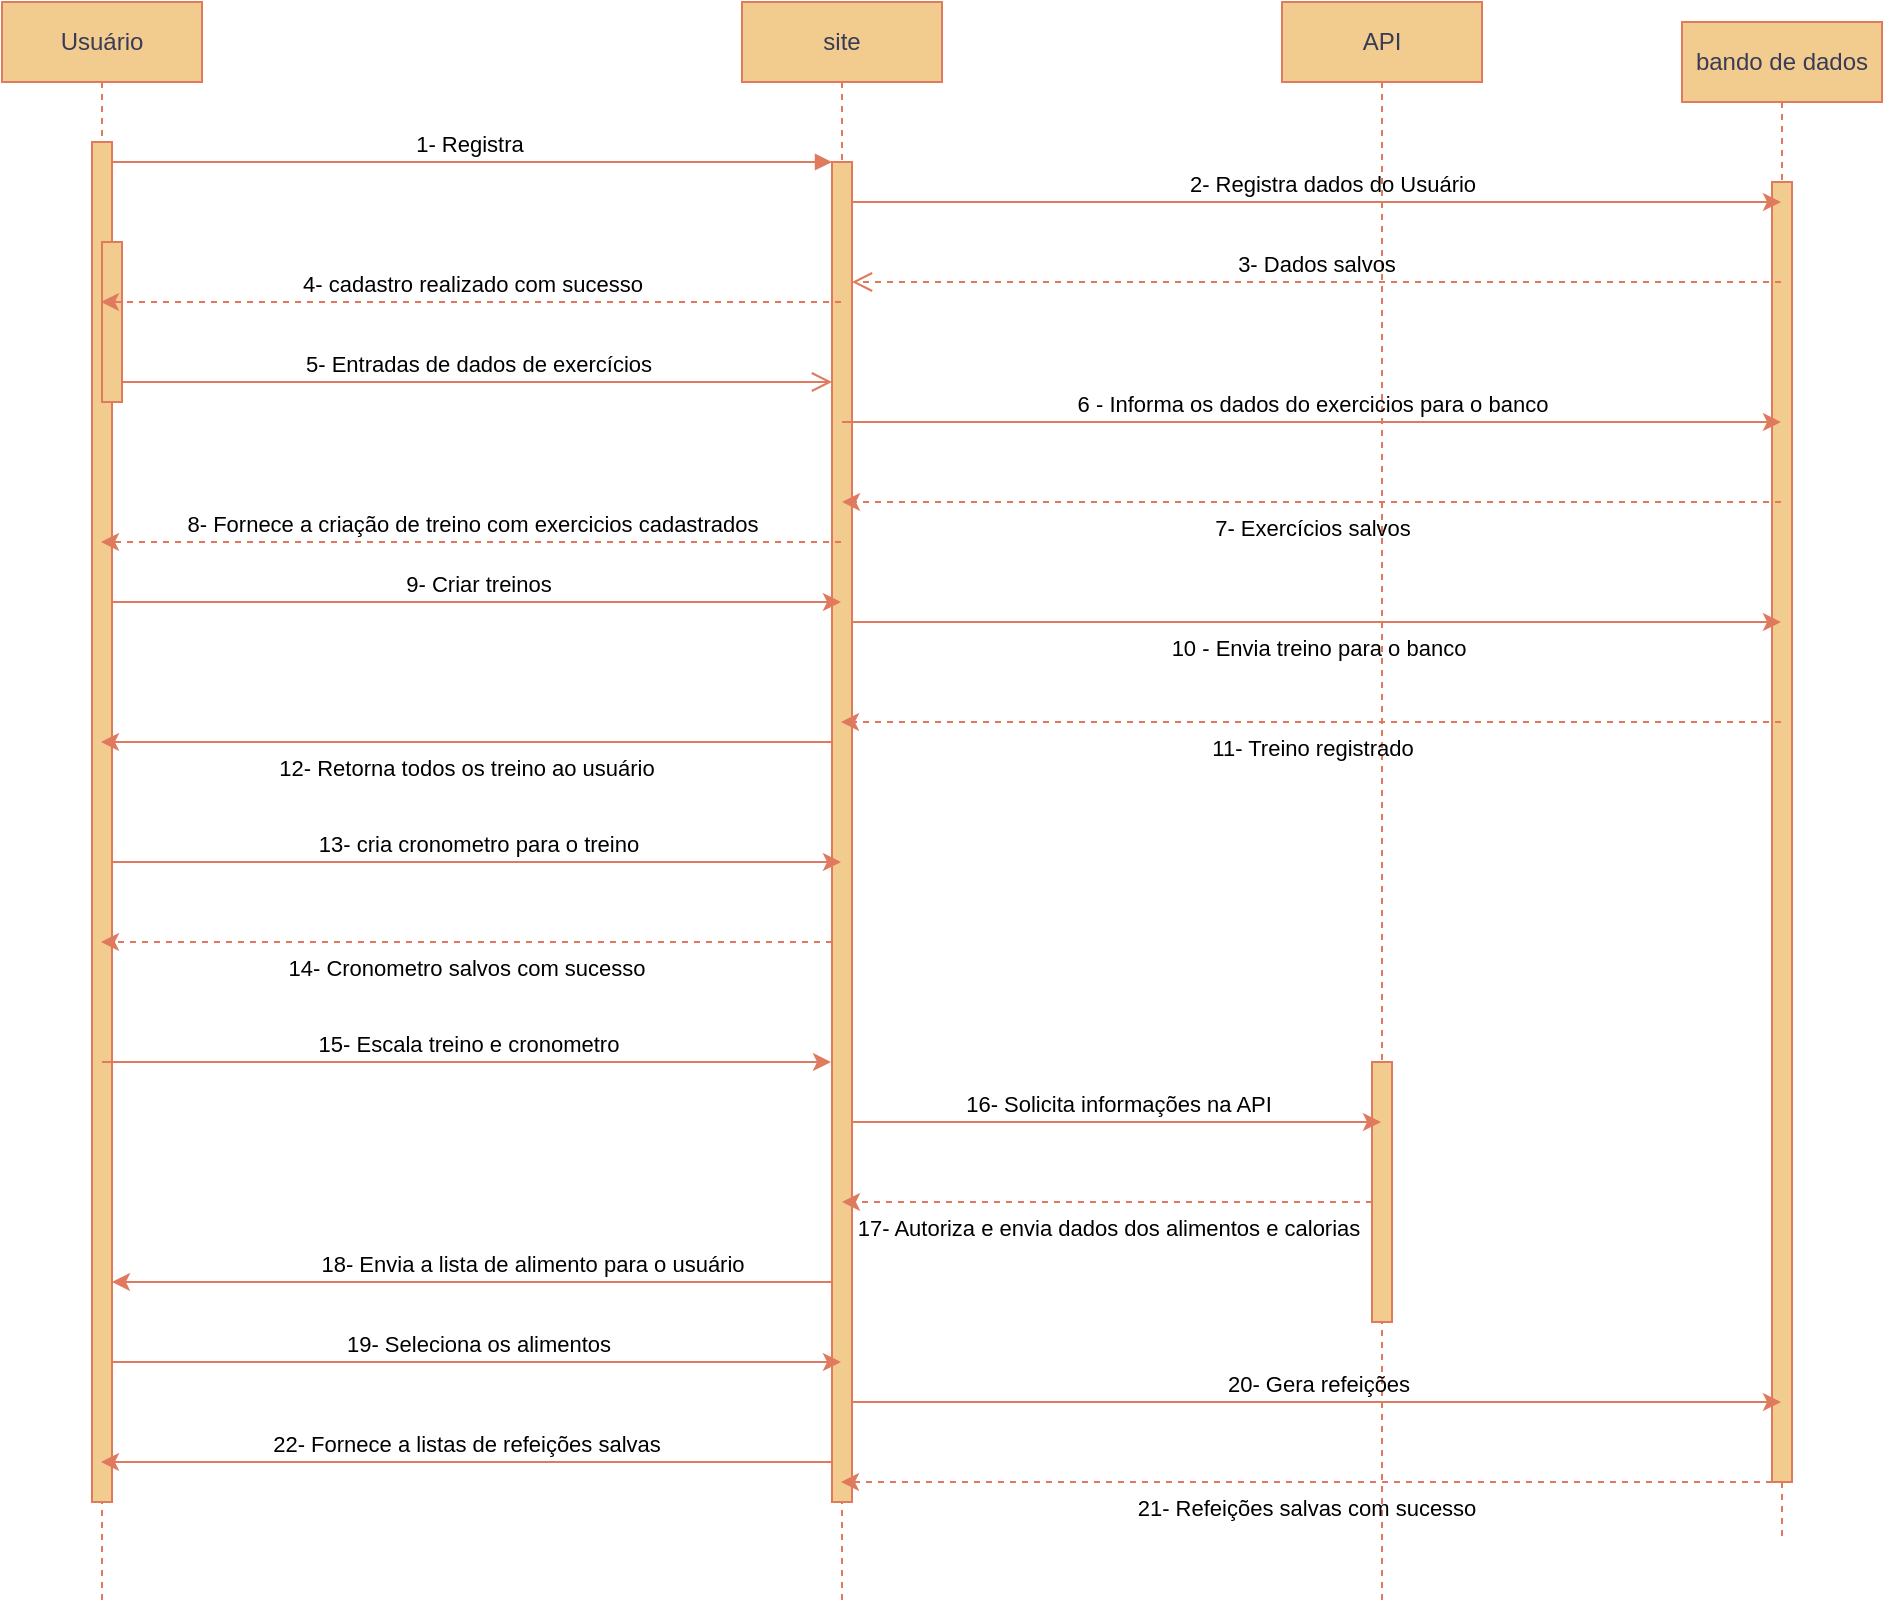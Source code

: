 <mxfile version="24.4.0" type="device">
  <diagram name="Page-1" id="2YBvvXClWsGukQMizWep">
    <mxGraphModel dx="1386" dy="785" grid="1" gridSize="10" guides="1" tooltips="1" connect="1" arrows="1" fold="1" page="1" pageScale="1" pageWidth="850" pageHeight="1100" math="0" shadow="0">
      <root>
        <mxCell id="0" />
        <mxCell id="1" parent="0" />
        <mxCell id="851PS9GG4SSMfWaz0fMR-21" value="API" style="shape=umlLifeline;perimeter=lifelinePerimeter;whiteSpace=wrap;html=1;container=0;dropTarget=0;collapsible=0;recursiveResize=0;outlineConnect=0;portConstraint=eastwest;newEdgeStyle={&quot;edgeStyle&quot;:&quot;elbowEdgeStyle&quot;,&quot;elbow&quot;:&quot;vertical&quot;,&quot;curved&quot;:0,&quot;rounded&quot;:0};verticalAlign=middle;labelBackgroundColor=none;fillColor=#F2CC8F;strokeColor=#E07A5F;fontColor=#393C56;" vertex="1" parent="1">
          <mxGeometry x="680" y="40" width="100" height="800" as="geometry" />
        </mxCell>
        <mxCell id="851PS9GG4SSMfWaz0fMR-22" value="" style="html=1;points=[];perimeter=orthogonalPerimeter;outlineConnect=0;targetShapes=umlLifeline;portConstraint=eastwest;newEdgeStyle={&quot;edgeStyle&quot;:&quot;elbowEdgeStyle&quot;,&quot;elbow&quot;:&quot;vertical&quot;,&quot;curved&quot;:0,&quot;rounded&quot;:0};labelBackgroundColor=none;fillColor=#F2CC8F;strokeColor=#E07A5F;fontColor=#393C56;" vertex="1" parent="851PS9GG4SSMfWaz0fMR-21">
          <mxGeometry x="45" y="530" width="10" height="130" as="geometry" />
        </mxCell>
        <mxCell id="aM9ryv3xv72pqoxQDRHE-1" value="Usuário" style="shape=umlLifeline;perimeter=lifelinePerimeter;whiteSpace=wrap;html=1;container=0;dropTarget=0;collapsible=0;recursiveResize=0;outlineConnect=0;portConstraint=eastwest;newEdgeStyle={&quot;edgeStyle&quot;:&quot;elbowEdgeStyle&quot;,&quot;elbow&quot;:&quot;vertical&quot;,&quot;curved&quot;:0,&quot;rounded&quot;:0};labelBackgroundColor=none;fillColor=#F2CC8F;strokeColor=#E07A5F;fontColor=#393C56;" parent="1" vertex="1">
          <mxGeometry x="40" y="40" width="100" height="800" as="geometry" />
        </mxCell>
        <mxCell id="aM9ryv3xv72pqoxQDRHE-2" value="" style="html=1;points=[];perimeter=orthogonalPerimeter;outlineConnect=0;targetShapes=umlLifeline;portConstraint=eastwest;newEdgeStyle={&quot;edgeStyle&quot;:&quot;elbowEdgeStyle&quot;,&quot;elbow&quot;:&quot;vertical&quot;,&quot;curved&quot;:0,&quot;rounded&quot;:0};labelBackgroundColor=none;fillColor=#F2CC8F;strokeColor=#E07A5F;fontColor=#393C56;" parent="aM9ryv3xv72pqoxQDRHE-1" vertex="1">
          <mxGeometry x="45" y="70" width="10" height="680" as="geometry" />
        </mxCell>
        <mxCell id="aM9ryv3xv72pqoxQDRHE-4" value="" style="html=1;points=[];perimeter=orthogonalPerimeter;outlineConnect=0;targetShapes=umlLifeline;portConstraint=eastwest;newEdgeStyle={&quot;edgeStyle&quot;:&quot;elbowEdgeStyle&quot;,&quot;elbow&quot;:&quot;vertical&quot;,&quot;curved&quot;:0,&quot;rounded&quot;:0};labelBackgroundColor=none;fillColor=#F2CC8F;strokeColor=#E07A5F;fontColor=#393C56;" parent="aM9ryv3xv72pqoxQDRHE-1" vertex="1">
          <mxGeometry x="50" y="120" width="10" height="80" as="geometry" />
        </mxCell>
        <mxCell id="aM9ryv3xv72pqoxQDRHE-5" value="site" style="shape=umlLifeline;perimeter=lifelinePerimeter;whiteSpace=wrap;html=1;container=0;dropTarget=0;collapsible=0;recursiveResize=0;outlineConnect=0;portConstraint=eastwest;newEdgeStyle={&quot;edgeStyle&quot;:&quot;elbowEdgeStyle&quot;,&quot;elbow&quot;:&quot;vertical&quot;,&quot;curved&quot;:0,&quot;rounded&quot;:0};labelBackgroundColor=none;fillColor=#F2CC8F;strokeColor=#E07A5F;fontColor=#393C56;" parent="1" vertex="1">
          <mxGeometry x="410" y="40" width="100" height="800" as="geometry" />
        </mxCell>
        <mxCell id="aM9ryv3xv72pqoxQDRHE-6" value="" style="html=1;points=[];perimeter=orthogonalPerimeter;outlineConnect=0;targetShapes=umlLifeline;portConstraint=eastwest;newEdgeStyle={&quot;edgeStyle&quot;:&quot;elbowEdgeStyle&quot;,&quot;elbow&quot;:&quot;vertical&quot;,&quot;curved&quot;:0,&quot;rounded&quot;:0};labelBackgroundColor=none;fillColor=#F2CC8F;strokeColor=#E07A5F;fontColor=#393C56;" parent="aM9ryv3xv72pqoxQDRHE-5" vertex="1">
          <mxGeometry x="45" y="80" width="10" height="670" as="geometry" />
        </mxCell>
        <mxCell id="aM9ryv3xv72pqoxQDRHE-7" value="1- Registra&amp;nbsp;" style="html=1;verticalAlign=bottom;endArrow=block;edgeStyle=elbowEdgeStyle;elbow=vertical;curved=0;rounded=0;labelBackgroundColor=none;strokeColor=#E07A5F;fontColor=default;" parent="1" source="aM9ryv3xv72pqoxQDRHE-2" target="aM9ryv3xv72pqoxQDRHE-6" edge="1">
          <mxGeometry relative="1" as="geometry">
            <mxPoint x="195" y="130" as="sourcePoint" />
            <Array as="points">
              <mxPoint x="180" y="120" />
            </Array>
            <mxPoint as="offset" />
          </mxGeometry>
        </mxCell>
        <mxCell id="aM9ryv3xv72pqoxQDRHE-10" value="5- Entradas de dados de exercícios" style="html=1;verticalAlign=bottom;endArrow=open;endSize=8;edgeStyle=elbowEdgeStyle;elbow=vertical;curved=0;rounded=0;labelBackgroundColor=none;strokeColor=#E07A5F;fontColor=default;" parent="1" source="aM9ryv3xv72pqoxQDRHE-4" target="aM9ryv3xv72pqoxQDRHE-6" edge="1">
          <mxGeometry relative="1" as="geometry">
            <mxPoint x="175" y="235" as="targetPoint" />
            <Array as="points">
              <mxPoint x="180" y="230" />
            </Array>
          </mxGeometry>
        </mxCell>
        <mxCell id="851PS9GG4SSMfWaz0fMR-2" value="bando de dados" style="shape=umlLifeline;perimeter=lifelinePerimeter;whiteSpace=wrap;html=1;container=0;dropTarget=0;collapsible=0;recursiveResize=0;outlineConnect=0;portConstraint=eastwest;newEdgeStyle={&quot;edgeStyle&quot;:&quot;elbowEdgeStyle&quot;,&quot;elbow&quot;:&quot;vertical&quot;,&quot;curved&quot;:0,&quot;rounded&quot;:0};labelBackgroundColor=none;fillColor=#F2CC8F;strokeColor=#E07A5F;fontColor=#393C56;" vertex="1" parent="1">
          <mxGeometry x="880" y="50" width="100" height="760" as="geometry" />
        </mxCell>
        <mxCell id="851PS9GG4SSMfWaz0fMR-3" value="" style="html=1;points=[];perimeter=orthogonalPerimeter;outlineConnect=0;targetShapes=umlLifeline;portConstraint=eastwest;newEdgeStyle={&quot;edgeStyle&quot;:&quot;elbowEdgeStyle&quot;,&quot;elbow&quot;:&quot;vertical&quot;,&quot;curved&quot;:0,&quot;rounded&quot;:0};labelBackgroundColor=none;fillColor=#F2CC8F;strokeColor=#E07A5F;fontColor=#393C56;" vertex="1" parent="851PS9GG4SSMfWaz0fMR-2">
          <mxGeometry x="45" y="80" width="10" height="650" as="geometry" />
        </mxCell>
        <mxCell id="851PS9GG4SSMfWaz0fMR-5" value="2- Registra dados do Usuário" style="edgeStyle=elbowEdgeStyle;rounded=0;orthogonalLoop=1;jettySize=auto;html=1;elbow=vertical;curved=0;verticalAlign=bottom;align=center;labelBackgroundColor=none;strokeColor=#E07A5F;fontColor=default;" edge="1" parent="1" target="851PS9GG4SSMfWaz0fMR-2">
          <mxGeometry x="0.031" relative="1" as="geometry">
            <mxPoint x="465" y="140" as="sourcePoint" />
            <mxPoint x="785" y="140" as="targetPoint" />
            <mxPoint as="offset" />
          </mxGeometry>
        </mxCell>
        <mxCell id="851PS9GG4SSMfWaz0fMR-6" value="3- Dados salvos" style="html=1;verticalAlign=bottom;endArrow=open;dashed=1;endSize=8;edgeStyle=elbowEdgeStyle;elbow=vertical;curved=0;rounded=0;labelBackgroundColor=none;strokeColor=#E07A5F;fontColor=default;" edge="1" parent="1" source="851PS9GG4SSMfWaz0fMR-2">
          <mxGeometry relative="1" as="geometry">
            <mxPoint x="465" y="180" as="targetPoint" />
            <Array as="points" />
            <mxPoint x="789.5" y="180" as="sourcePoint" />
          </mxGeometry>
        </mxCell>
        <mxCell id="851PS9GG4SSMfWaz0fMR-7" value="4- cadastro realizado com sucesso" style="edgeStyle=elbowEdgeStyle;rounded=0;orthogonalLoop=1;jettySize=auto;html=1;elbow=vertical;curved=0;dashed=1;verticalAlign=bottom;labelBackgroundColor=none;strokeColor=#E07A5F;fontColor=default;" edge="1" parent="1" source="aM9ryv3xv72pqoxQDRHE-5">
          <mxGeometry relative="1" as="geometry">
            <mxPoint x="265" y="190" as="sourcePoint" />
            <mxPoint x="89.5" y="190" as="targetPoint" />
          </mxGeometry>
        </mxCell>
        <mxCell id="851PS9GG4SSMfWaz0fMR-8" value="6 - Informa os dados do exercicios para o banco" style="edgeStyle=elbowEdgeStyle;rounded=0;orthogonalLoop=1;jettySize=auto;html=1;elbow=vertical;curved=0;verticalAlign=bottom;labelBackgroundColor=none;strokeColor=#E07A5F;fontColor=default;" edge="1" parent="1" target="851PS9GG4SSMfWaz0fMR-2">
          <mxGeometry relative="1" as="geometry">
            <mxPoint x="460" y="250" as="sourcePoint" />
            <mxPoint x="579.5" y="250" as="targetPoint" />
          </mxGeometry>
        </mxCell>
        <mxCell id="851PS9GG4SSMfWaz0fMR-9" value="7- Exercícios salvos&lt;div&gt;&lt;br&gt;&lt;/div&gt;" style="edgeStyle=elbowEdgeStyle;rounded=0;orthogonalLoop=1;jettySize=auto;html=1;elbow=vertical;curved=0;dashed=1;verticalAlign=top;labelBackgroundColor=none;strokeColor=#E07A5F;fontColor=default;" edge="1" parent="1" source="851PS9GG4SSMfWaz0fMR-2">
          <mxGeometry relative="1" as="geometry">
            <mxPoint x="645" y="290" as="sourcePoint" />
            <mxPoint x="460" y="290" as="targetPoint" />
          </mxGeometry>
        </mxCell>
        <mxCell id="851PS9GG4SSMfWaz0fMR-10" value="8- Fornece a criação de treino com exercicios cadastrados" style="edgeStyle=elbowEdgeStyle;rounded=0;orthogonalLoop=1;jettySize=auto;html=1;elbow=vertical;curved=0;dashed=1;verticalAlign=bottom;labelBackgroundColor=none;strokeColor=#E07A5F;fontColor=default;" edge="1" parent="1" source="aM9ryv3xv72pqoxQDRHE-5">
          <mxGeometry relative="1" as="geometry">
            <mxPoint x="375" y="310" as="sourcePoint" />
            <mxPoint x="89.5" y="310" as="targetPoint" />
          </mxGeometry>
        </mxCell>
        <mxCell id="851PS9GG4SSMfWaz0fMR-11" value="9- Criar treinos" style="edgeStyle=elbowEdgeStyle;rounded=0;orthogonalLoop=1;jettySize=auto;html=1;elbow=horizontal;curved=0;verticalAlign=bottom;labelBackgroundColor=none;strokeColor=#E07A5F;fontColor=default;" edge="1" parent="1">
          <mxGeometry relative="1" as="geometry">
            <mxPoint x="95" y="340" as="sourcePoint" />
            <mxPoint x="459.5" y="340" as="targetPoint" />
          </mxGeometry>
        </mxCell>
        <mxCell id="851PS9GG4SSMfWaz0fMR-13" value="10 - Envia treino para o banco&lt;div&gt;&lt;br&gt;&lt;/div&gt;" style="edgeStyle=elbowEdgeStyle;rounded=0;orthogonalLoop=1;jettySize=auto;html=1;elbow=vertical;curved=0;verticalAlign=top;labelBackgroundColor=none;strokeColor=#E07A5F;fontColor=default;" edge="1" parent="1" target="851PS9GG4SSMfWaz0fMR-2">
          <mxGeometry relative="1" as="geometry">
            <mxPoint x="465" y="350" as="sourcePoint" />
            <mxPoint x="785" y="350" as="targetPoint" />
          </mxGeometry>
        </mxCell>
        <mxCell id="851PS9GG4SSMfWaz0fMR-14" value="11- Treino registrado&lt;div&gt;&lt;br&gt;&lt;/div&gt;" style="edgeStyle=elbowEdgeStyle;rounded=0;orthogonalLoop=1;jettySize=auto;html=1;elbow=vertical;curved=0;dashed=1;verticalAlign=top;labelBackgroundColor=none;strokeColor=#E07A5F;fontColor=default;" edge="1" parent="1" source="851PS9GG4SSMfWaz0fMR-2">
          <mxGeometry relative="1" as="geometry">
            <mxPoint x="785" y="400" as="sourcePoint" />
            <mxPoint x="459.5" y="400" as="targetPoint" />
          </mxGeometry>
        </mxCell>
        <mxCell id="851PS9GG4SSMfWaz0fMR-15" value="12- Retorna todos os treino ao usuário&lt;div&gt;&lt;br&gt;&lt;/div&gt;" style="edgeStyle=elbowEdgeStyle;rounded=0;orthogonalLoop=1;jettySize=auto;html=1;elbow=vertical;curved=0;verticalAlign=top;labelBackgroundColor=none;strokeColor=#E07A5F;fontColor=default;" edge="1" parent="1">
          <mxGeometry relative="1" as="geometry">
            <mxPoint x="455" y="410" as="sourcePoint" />
            <mxPoint x="89.5" y="410" as="targetPoint" />
          </mxGeometry>
        </mxCell>
        <mxCell id="851PS9GG4SSMfWaz0fMR-16" value="13- cria cronometro para o treino" style="edgeStyle=elbowEdgeStyle;rounded=0;orthogonalLoop=1;jettySize=auto;html=1;elbow=vertical;curved=0;verticalAlign=bottom;labelBackgroundColor=none;strokeColor=#E07A5F;fontColor=default;" edge="1" parent="1">
          <mxGeometry relative="1" as="geometry">
            <mxPoint x="95" y="470" as="sourcePoint" />
            <mxPoint x="459.5" y="470" as="targetPoint" />
          </mxGeometry>
        </mxCell>
        <mxCell id="851PS9GG4SSMfWaz0fMR-17" value="14- Cronometro salvos com sucesso" style="edgeStyle=elbowEdgeStyle;rounded=0;orthogonalLoop=1;jettySize=auto;html=1;elbow=vertical;curved=0;dashed=1;verticalAlign=top;labelBackgroundColor=none;strokeColor=#E07A5F;fontColor=default;" edge="1" parent="1">
          <mxGeometry relative="1" as="geometry">
            <mxPoint x="455" y="510" as="sourcePoint" />
            <mxPoint x="89.5" y="510" as="targetPoint" />
          </mxGeometry>
        </mxCell>
        <mxCell id="851PS9GG4SSMfWaz0fMR-18" value="15- Escala treino e cronometro" style="edgeStyle=elbowEdgeStyle;rounded=0;orthogonalLoop=1;jettySize=auto;html=1;elbow=vertical;curved=0;verticalAlign=bottom;labelBackgroundColor=none;strokeColor=#E07A5F;fontColor=default;" edge="1" parent="1">
          <mxGeometry relative="1" as="geometry">
            <mxPoint x="90" y="570" as="sourcePoint" />
            <mxPoint x="454.5" y="570" as="targetPoint" />
          </mxGeometry>
        </mxCell>
        <mxCell id="851PS9GG4SSMfWaz0fMR-24" value="16- Solicita informações na API" style="edgeStyle=elbowEdgeStyle;rounded=0;orthogonalLoop=1;jettySize=auto;html=1;elbow=vertical;curved=0;verticalAlign=bottom;labelBackgroundColor=none;strokeColor=#E07A5F;fontColor=default;" edge="1" parent="1" target="851PS9GG4SSMfWaz0fMR-21">
          <mxGeometry relative="1" as="geometry">
            <mxPoint x="465" y="600" as="sourcePoint" />
            <mxPoint x="705" y="600" as="targetPoint" />
          </mxGeometry>
        </mxCell>
        <mxCell id="851PS9GG4SSMfWaz0fMR-25" value="17- Autoriza e envia dados dos alimentos e calorias" style="edgeStyle=elbowEdgeStyle;rounded=0;orthogonalLoop=1;jettySize=auto;html=1;elbow=vertical;curved=0;dashed=1;verticalAlign=top;labelBackgroundColor=none;strokeColor=#E07A5F;fontColor=default;" edge="1" parent="1" source="851PS9GG4SSMfWaz0fMR-22">
          <mxGeometry relative="1" as="geometry">
            <mxPoint x="705.5" y="640" as="sourcePoint" />
            <mxPoint x="460" y="640" as="targetPoint" />
          </mxGeometry>
        </mxCell>
        <mxCell id="851PS9GG4SSMfWaz0fMR-27" value="18- Envia a lista de alimento para o usuário" style="edgeStyle=elbowEdgeStyle;rounded=0;orthogonalLoop=1;jettySize=auto;html=1;elbow=vertical;curved=0;verticalAlign=bottom;labelBackgroundColor=none;strokeColor=#E07A5F;fontColor=default;" edge="1" parent="1" target="aM9ryv3xv72pqoxQDRHE-2">
          <mxGeometry relative="1" as="geometry">
            <mxPoint x="455" y="620" as="sourcePoint" />
            <mxPoint x="100" y="690" as="targetPoint" />
            <Array as="points">
              <mxPoint x="280" y="680" />
            </Array>
          </mxGeometry>
        </mxCell>
        <mxCell id="851PS9GG4SSMfWaz0fMR-28" value="19- Seleciona os alimentos" style="edgeStyle=elbowEdgeStyle;rounded=0;orthogonalLoop=1;jettySize=auto;html=1;elbow=vertical;curved=0;verticalAlign=bottom;labelBackgroundColor=none;strokeColor=#E07A5F;fontColor=default;" edge="1" parent="1">
          <mxGeometry relative="1" as="geometry">
            <mxPoint x="95" y="720" as="sourcePoint" />
            <mxPoint x="459.5" y="720" as="targetPoint" />
          </mxGeometry>
        </mxCell>
        <mxCell id="851PS9GG4SSMfWaz0fMR-30" value="20- Gera refeições" style="edgeStyle=elbowEdgeStyle;rounded=0;orthogonalLoop=1;jettySize=auto;html=1;elbow=vertical;curved=0;verticalAlign=bottom;labelBackgroundColor=none;strokeColor=#E07A5F;fontColor=default;" edge="1" parent="1" target="851PS9GG4SSMfWaz0fMR-2">
          <mxGeometry relative="1" as="geometry">
            <mxPoint x="465" y="740" as="sourcePoint" />
            <mxPoint x="729.5" y="740" as="targetPoint" />
          </mxGeometry>
        </mxCell>
        <mxCell id="851PS9GG4SSMfWaz0fMR-32" value="21- Refeições salvas com sucesso" style="edgeStyle=elbowEdgeStyle;rounded=0;orthogonalLoop=1;jettySize=auto;html=1;elbow=vertical;curved=0;verticalAlign=top;dashed=1;labelBackgroundColor=none;strokeColor=#E07A5F;fontColor=default;" edge="1" parent="1">
          <mxGeometry relative="1" as="geometry">
            <mxPoint x="925" y="780" as="sourcePoint" />
            <mxPoint x="459.5" y="780" as="targetPoint" />
          </mxGeometry>
        </mxCell>
        <mxCell id="851PS9GG4SSMfWaz0fMR-33" value="22- Fornece a listas de refeições salvas" style="edgeStyle=elbowEdgeStyle;rounded=0;orthogonalLoop=1;jettySize=auto;html=1;elbow=vertical;curved=0;verticalAlign=bottom;labelBackgroundColor=none;strokeColor=#E07A5F;fontColor=default;" edge="1" parent="1">
          <mxGeometry relative="1" as="geometry">
            <mxPoint x="455" y="770" as="sourcePoint" />
            <mxPoint x="89.5" y="770" as="targetPoint" />
          </mxGeometry>
        </mxCell>
      </root>
    </mxGraphModel>
  </diagram>
</mxfile>
